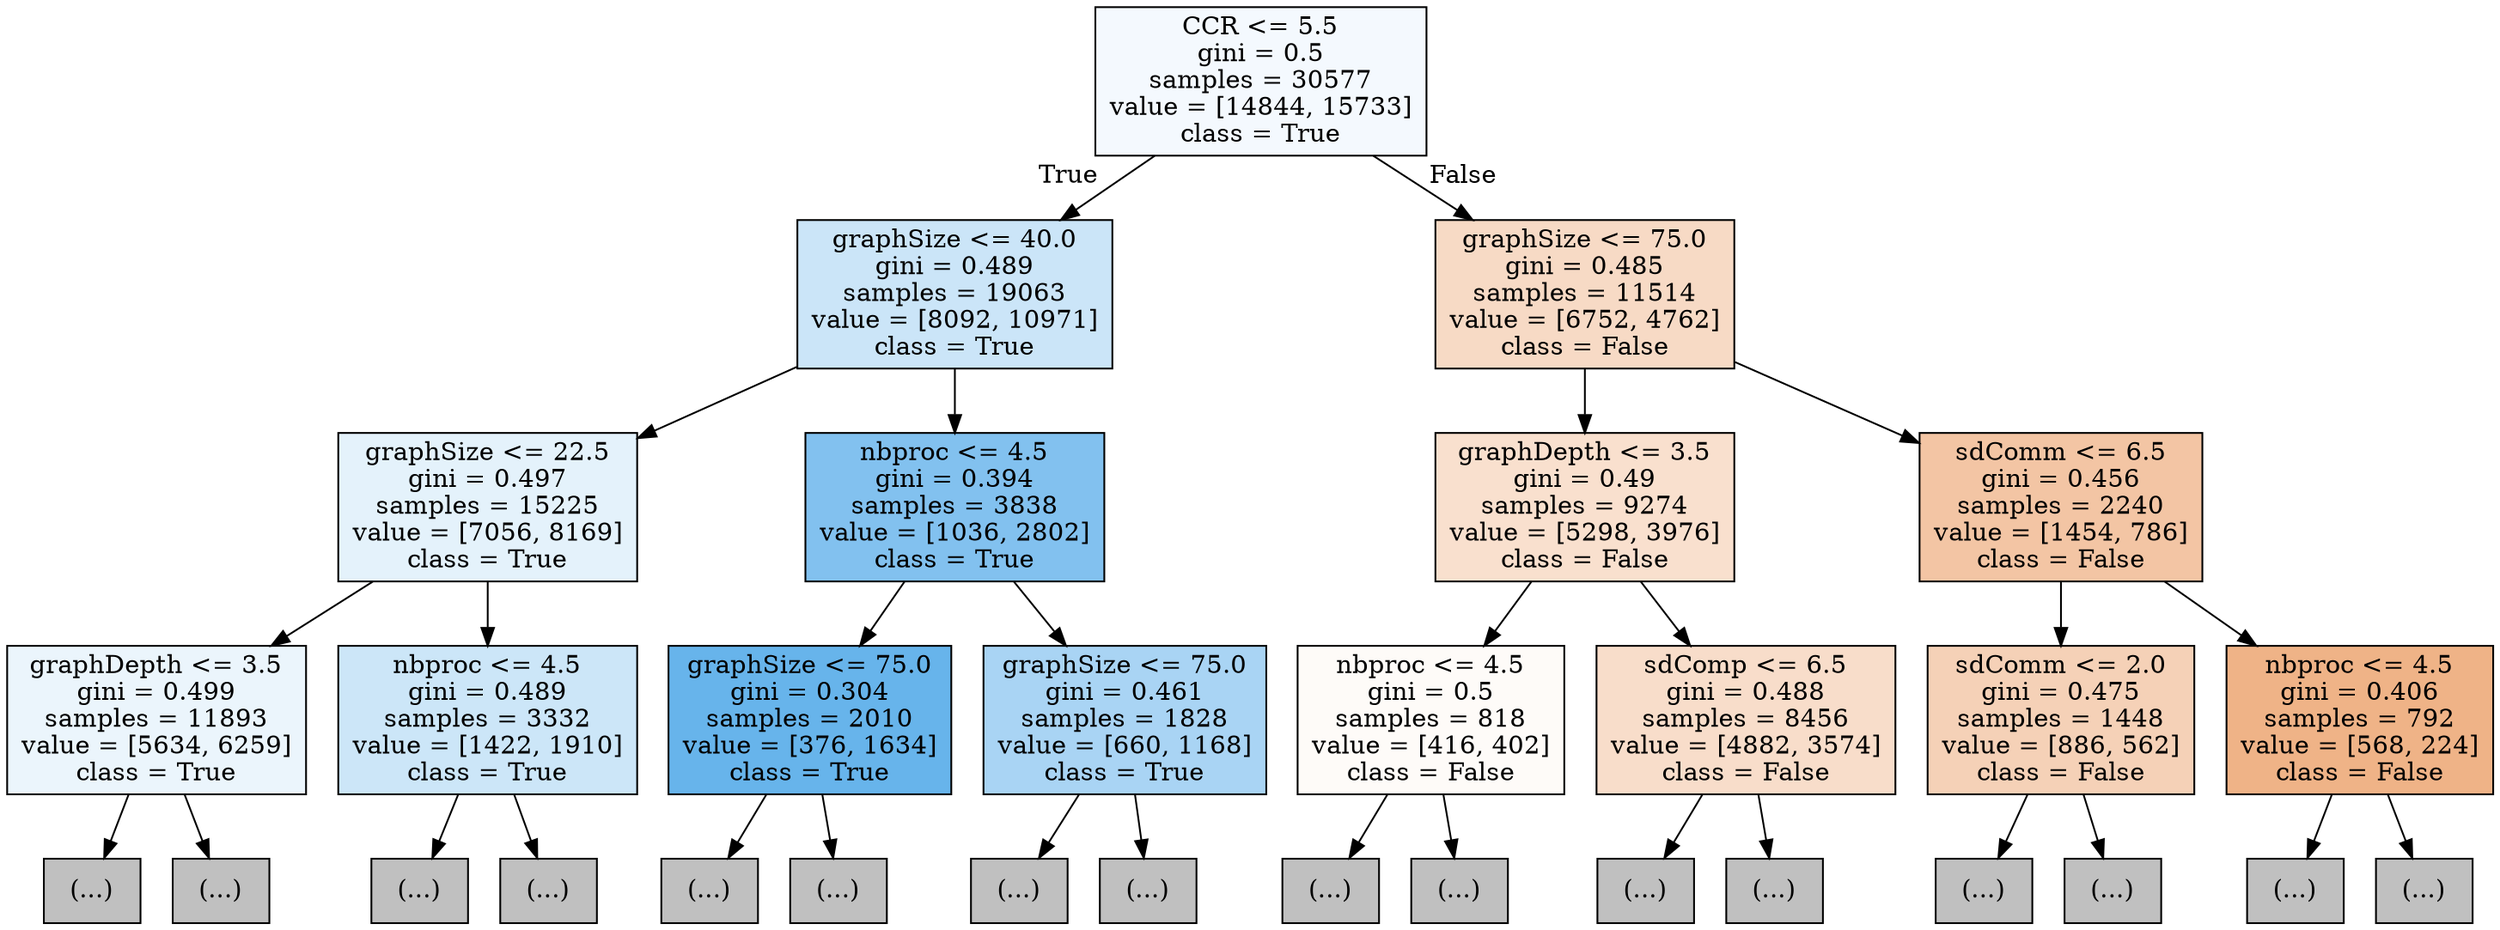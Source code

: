 digraph Tree {
node [shape=box, style="filled", color="black"] ;
0 [label="CCR <= 5.5\ngini = 0.5\nsamples = 30577\nvalue = [14844, 15733]\nclass = True", fillcolor="#f4f9fe"] ;
1 [label="graphSize <= 40.0\ngini = 0.489\nsamples = 19063\nvalue = [8092, 10971]\nclass = True", fillcolor="#cbe5f8"] ;
0 -> 1 [labeldistance=2.5, labelangle=45, headlabel="True"] ;
2 [label="graphSize <= 22.5\ngini = 0.497\nsamples = 15225\nvalue = [7056, 8169]\nclass = True", fillcolor="#e4f2fb"] ;
1 -> 2 ;
3 [label="graphDepth <= 3.5\ngini = 0.499\nsamples = 11893\nvalue = [5634, 6259]\nclass = True", fillcolor="#ebf5fc"] ;
2 -> 3 ;
4 [label="(...)", fillcolor="#C0C0C0"] ;
3 -> 4 ;
71 [label="(...)", fillcolor="#C0C0C0"] ;
3 -> 71 ;
142 [label="nbproc <= 4.5\ngini = 0.489\nsamples = 3332\nvalue = [1422, 1910]\nclass = True", fillcolor="#cce6f8"] ;
2 -> 142 ;
143 [label="(...)", fillcolor="#C0C0C0"] ;
142 -> 143 ;
208 [label="(...)", fillcolor="#C0C0C0"] ;
142 -> 208 ;
273 [label="nbproc <= 4.5\ngini = 0.394\nsamples = 3838\nvalue = [1036, 2802]\nclass = True", fillcolor="#82c1ef"] ;
1 -> 273 ;
274 [label="graphSize <= 75.0\ngini = 0.304\nsamples = 2010\nvalue = [376, 1634]\nclass = True", fillcolor="#67b4eb"] ;
273 -> 274 ;
275 [label="(...)", fillcolor="#C0C0C0"] ;
274 -> 275 ;
338 [label="(...)", fillcolor="#C0C0C0"] ;
274 -> 338 ;
391 [label="graphSize <= 75.0\ngini = 0.461\nsamples = 1828\nvalue = [660, 1168]\nclass = True", fillcolor="#a9d4f4"] ;
273 -> 391 ;
392 [label="(...)", fillcolor="#C0C0C0"] ;
391 -> 392 ;
455 [label="(...)", fillcolor="#C0C0C0"] ;
391 -> 455 ;
514 [label="graphSize <= 75.0\ngini = 0.485\nsamples = 11514\nvalue = [6752, 4762]\nclass = False", fillcolor="#f7dac5"] ;
0 -> 514 [labeldistance=2.5, labelangle=-45, headlabel="False"] ;
515 [label="graphDepth <= 3.5\ngini = 0.49\nsamples = 9274\nvalue = [5298, 3976]\nclass = False", fillcolor="#f9e0ce"] ;
514 -> 515 ;
516 [label="nbproc <= 4.5\ngini = 0.5\nsamples = 818\nvalue = [416, 402]\nclass = False", fillcolor="#fefbf8"] ;
515 -> 516 ;
517 [label="(...)", fillcolor="#C0C0C0"] ;
516 -> 517 ;
532 [label="(...)", fillcolor="#C0C0C0"] ;
516 -> 532 ;
549 [label="sdComp <= 6.5\ngini = 0.488\nsamples = 8456\nvalue = [4882, 3574]\nclass = False", fillcolor="#f8ddca"] ;
515 -> 549 ;
550 [label="(...)", fillcolor="#C0C0C0"] ;
549 -> 550 ;
665 [label="(...)", fillcolor="#C0C0C0"] ;
549 -> 665 ;
724 [label="sdComm <= 6.5\ngini = 0.456\nsamples = 2240\nvalue = [1454, 786]\nclass = False", fillcolor="#f3c5a4"] ;
514 -> 724 ;
725 [label="sdComm <= 2.0\ngini = 0.475\nsamples = 1448\nvalue = [886, 562]\nclass = False", fillcolor="#f5d1b7"] ;
724 -> 725 ;
726 [label="(...)", fillcolor="#C0C0C0"] ;
725 -> 726 ;
747 [label="(...)", fillcolor="#C0C0C0"] ;
725 -> 747 ;
770 [label="nbproc <= 4.5\ngini = 0.406\nsamples = 792\nvalue = [568, 224]\nclass = False", fillcolor="#efb387"] ;
724 -> 770 ;
771 [label="(...)", fillcolor="#C0C0C0"] ;
770 -> 771 ;
782 [label="(...)", fillcolor="#C0C0C0"] ;
770 -> 782 ;
}